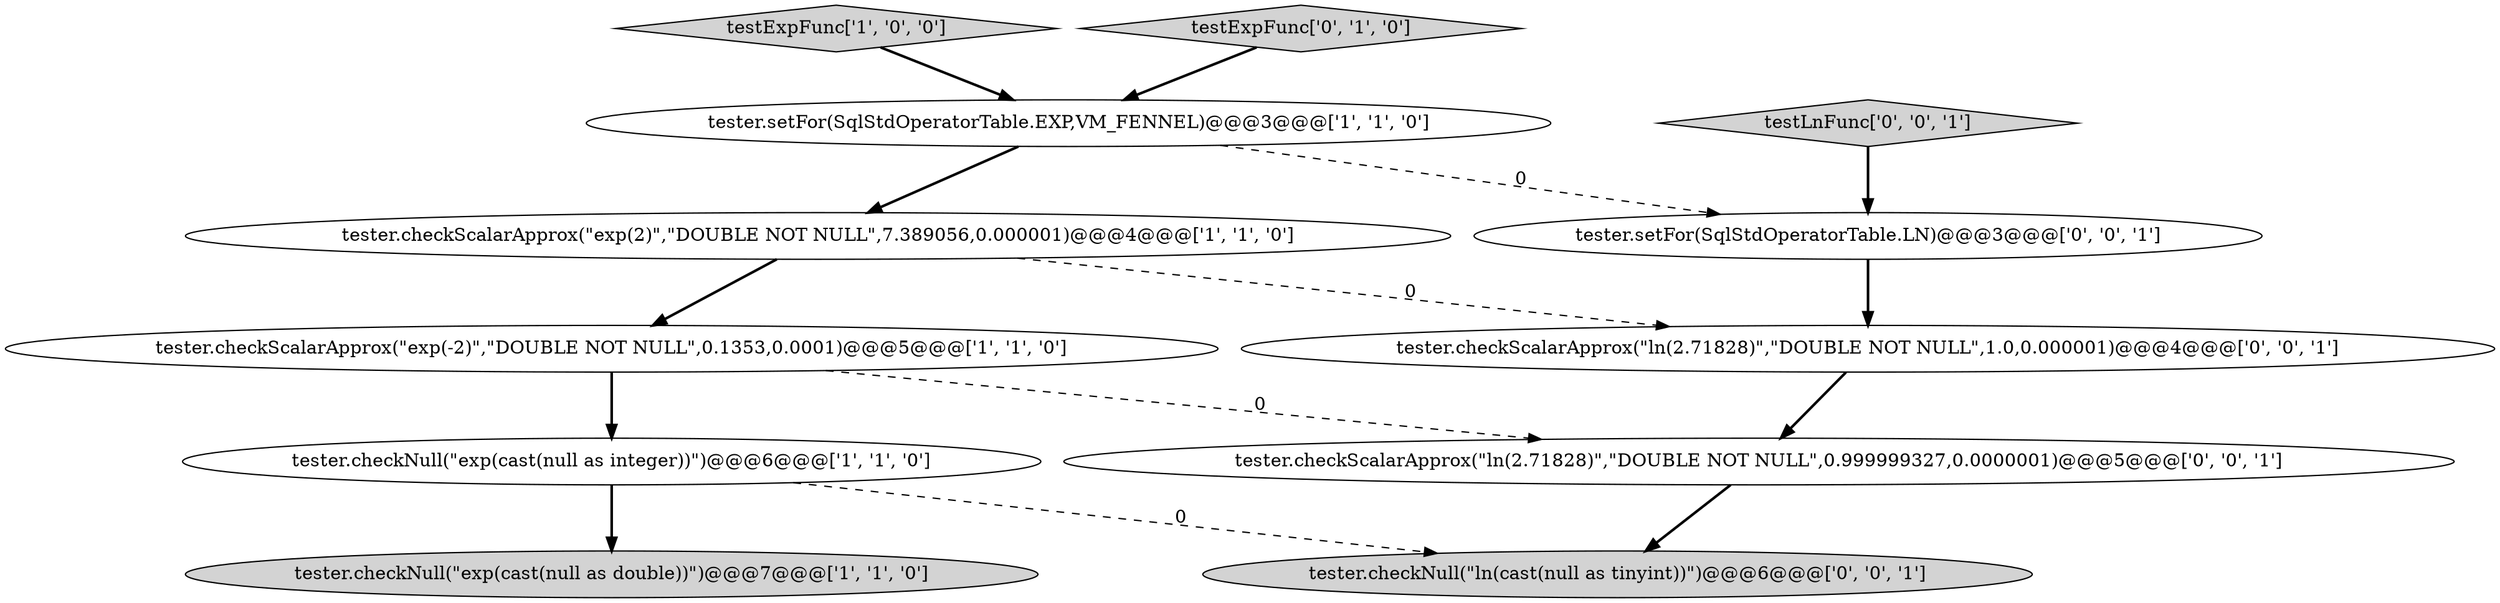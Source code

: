 digraph {
4 [style = filled, label = "testExpFunc['1', '0', '0']", fillcolor = lightgray, shape = diamond image = "AAA0AAABBB1BBB"];
7 [style = filled, label = "tester.checkScalarApprox(\"ln(2.71828)\",\"DOUBLE NOT NULL\",0.999999327,0.0000001)@@@5@@@['0', '0', '1']", fillcolor = white, shape = ellipse image = "AAA0AAABBB3BBB"];
11 [style = filled, label = "tester.checkScalarApprox(\"ln(2.71828)\",\"DOUBLE NOT NULL\",1.0,0.000001)@@@4@@@['0', '0', '1']", fillcolor = white, shape = ellipse image = "AAA0AAABBB3BBB"];
2 [style = filled, label = "tester.checkScalarApprox(\"exp(2)\",\"DOUBLE NOT NULL\",7.389056,0.000001)@@@4@@@['1', '1', '0']", fillcolor = white, shape = ellipse image = "AAA0AAABBB1BBB"];
5 [style = filled, label = "tester.setFor(SqlStdOperatorTable.EXP,VM_FENNEL)@@@3@@@['1', '1', '0']", fillcolor = white, shape = ellipse image = "AAA0AAABBB1BBB"];
6 [style = filled, label = "testExpFunc['0', '1', '0']", fillcolor = lightgray, shape = diamond image = "AAA0AAABBB2BBB"];
9 [style = filled, label = "testLnFunc['0', '0', '1']", fillcolor = lightgray, shape = diamond image = "AAA0AAABBB3BBB"];
3 [style = filled, label = "tester.checkNull(\"exp(cast(null as integer))\")@@@6@@@['1', '1', '0']", fillcolor = white, shape = ellipse image = "AAA0AAABBB1BBB"];
0 [style = filled, label = "tester.checkNull(\"exp(cast(null as double))\")@@@7@@@['1', '1', '0']", fillcolor = lightgray, shape = ellipse image = "AAA0AAABBB1BBB"];
8 [style = filled, label = "tester.checkNull(\"ln(cast(null as tinyint))\")@@@6@@@['0', '0', '1']", fillcolor = lightgray, shape = ellipse image = "AAA0AAABBB3BBB"];
10 [style = filled, label = "tester.setFor(SqlStdOperatorTable.LN)@@@3@@@['0', '0', '1']", fillcolor = white, shape = ellipse image = "AAA0AAABBB3BBB"];
1 [style = filled, label = "tester.checkScalarApprox(\"exp(-2)\",\"DOUBLE NOT NULL\",0.1353,0.0001)@@@5@@@['1', '1', '0']", fillcolor = white, shape = ellipse image = "AAA0AAABBB1BBB"];
1->3 [style = bold, label=""];
3->8 [style = dashed, label="0"];
2->11 [style = dashed, label="0"];
6->5 [style = bold, label=""];
5->2 [style = bold, label=""];
9->10 [style = bold, label=""];
1->7 [style = dashed, label="0"];
5->10 [style = dashed, label="0"];
7->8 [style = bold, label=""];
4->5 [style = bold, label=""];
2->1 [style = bold, label=""];
11->7 [style = bold, label=""];
3->0 [style = bold, label=""];
10->11 [style = bold, label=""];
}
